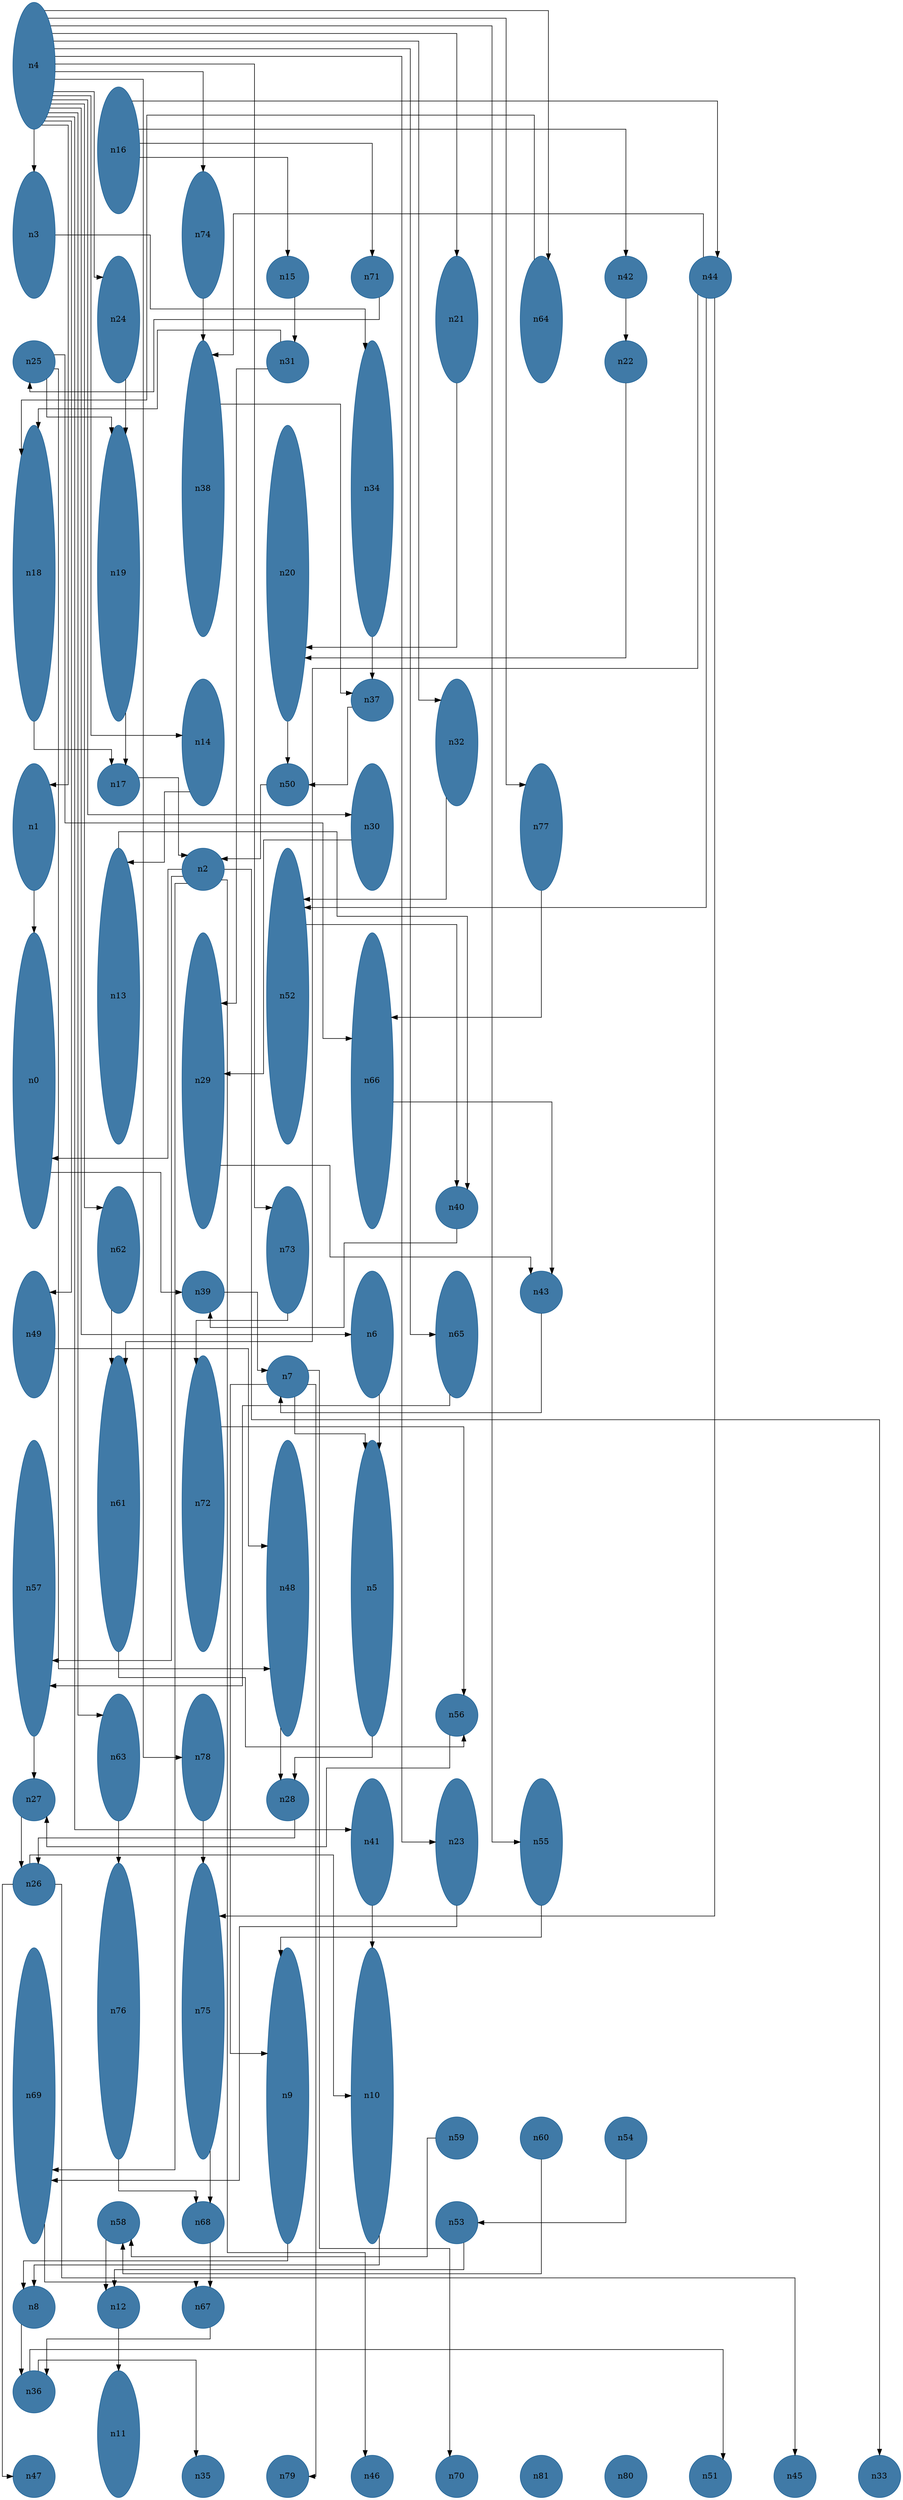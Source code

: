 //do not use DOT to generate pdf use NEATO or FDP
digraph{
layout="neato";
splines="ortho";
n4[shape="ellipse", style="filled", color="#004E8ABF", pos="0,59!", height="3", width="1"];
n4 -> n1;
n4 -> n3;
n4 -> n6;
n4 -> n30;
n4 -> n63;
n4 -> n74;
n4 -> n41;
n4 -> n62;
n4 -> n73;
n4 -> n21;
n4 -> n32;
n4 -> n65;
n4 -> n64;
n4 -> n23;
n4 -> n78;
n4 -> n55;
n4 -> n77;
n4 -> n14;
n4 -> n24;
n4 -> n49;
n16[shape="ellipse", style="filled", color="#004E8ABF", pos="2,57!", height="3", width="1"];
n16 -> n15;
n16 -> n71;
n16 -> n42;
n16 -> n44;
n3[shape="ellipse", style="filled", color="#004E8ABF", pos="0,55!", height="3", width="1"];
n3 -> n34;
n74[shape="ellipse", style="filled", color="#004E8ABF", pos="4,55!", height="3", width="1"];
n74 -> n38;
n24[shape="ellipse", style="filled", color="#004E8ABF", pos="2,53!", height="3", width="1"];
n24 -> n19;
n15[shape="ellipse", style="filled", color="#004E8ABF", pos="6,54!", height="1", width="1"];
n15 -> n31;
n71[shape="ellipse", style="filled", color="#004E8ABF", pos="8,54!", height="1", width="1"];
n71 -> n25;
n21[shape="ellipse", style="filled", color="#004E8ABF", pos="10,53!", height="3", width="1"];
n21 -> n20;
n64[shape="ellipse", style="filled", color="#004E8ABF", pos="12,53!", height="3", width="1"];
n64 -> n18;
n42[shape="ellipse", style="filled", color="#004E8ABF", pos="14,54!", height="1", width="1"];
n42 -> n22;
n44[shape="ellipse", style="filled", color="#004E8ABF", pos="16,54!", height="1", width="1"];
n44 -> n38;
n44 -> n61;
n44 -> n52;
n44 -> n75;
n25[shape="ellipse", style="filled", color="#004E8ABF", pos="0,52!", height="1", width="1"];
n25 -> n48;
n25 -> n19;
n25 -> n66;
n38[shape="ellipse", style="filled", color="#004E8ABF", pos="4,49!", height="7", width="1"];
n38 -> n37;
n31[shape="ellipse", style="filled", color="#004E8ABF", pos="6,52!", height="1", width="1"];
n31 -> n29;
n31 -> n18;
n34[shape="ellipse", style="filled", color="#004E8ABF", pos="8,49!", height="7", width="1"];
n34 -> n37;
n22[shape="ellipse", style="filled", color="#004E8ABF", pos="14,52!", height="1", width="1"];
n22 -> n20;
n18[shape="ellipse", style="filled", color="#004E8ABF", pos="0,47!", height="7", width="1"];
n18 -> n17;
n19[shape="ellipse", style="filled", color="#004E8ABF", pos="2,47!", height="7", width="1"];
n19 -> n17;
n20[shape="ellipse", style="filled", color="#004E8ABF", pos="6,47!", height="7", width="1"];
n20 -> n50;
n14[shape="ellipse", style="filled", color="#004E8ABF", pos="4,43!", height="3", width="1"];
n14 -> n13;
n37[shape="ellipse", style="filled", color="#004E8ABF", pos="8,44!", height="1", width="1"];
n37 -> n50;
n32[shape="ellipse", style="filled", color="#004E8ABF", pos="10,43!", height="3", width="1"];
n32 -> n52;
n1[shape="ellipse", style="filled", color="#004E8ABF", pos="0,41!", height="3", width="1"];
n1 -> n0;
n17[shape="ellipse", style="filled", color="#004E8ABF", pos="2,42!", height="1", width="1"];
n17 -> n2;
n50[shape="ellipse", style="filled", color="#004E8ABF", pos="6,42!", height="1", width="1"];
n50 -> n2;
n30[shape="ellipse", style="filled", color="#004E8ABF", pos="8,41!", height="3", width="1"];
n30 -> n29;
n77[shape="ellipse", style="filled", color="#004E8ABF", pos="12,41!", height="3", width="1"];
n77 -> n66;
n13[shape="ellipse", style="filled", color="#004E8ABF", pos="2,37!", height="7", width="1"];
n13 -> n40;
n2[shape="ellipse", style="filled", color="#004E8ABF", pos="4,40!", height="1", width="1"];
n2 -> n69;
n2 -> n46;
n2 -> n57;
n2 -> n0;
n2 -> n33;
n52[shape="ellipse", style="filled", color="#004E8ABF", pos="6,37!", height="7", width="1"];
n52 -> n40;
n0[shape="ellipse", style="filled", color="#004E8ABF", pos="0,35!", height="7", width="1"];
n0 -> n39;
n29[shape="ellipse", style="filled", color="#004E8ABF", pos="4,35!", height="7", width="1"];
n29 -> n43;
n66[shape="ellipse", style="filled", color="#004E8ABF", pos="8,35!", height="7", width="1"];
n66 -> n43;
n62[shape="ellipse", style="filled", color="#004E8ABF", pos="2,31!", height="3", width="1"];
n62 -> n61;
n73[shape="ellipse", style="filled", color="#004E8ABF", pos="6,31!", height="3", width="1"];
n73 -> n72;
n40[shape="ellipse", style="filled", color="#004E8ABF", pos="10,32!", height="1", width="1"];
n40 -> n39;
n49[shape="ellipse", style="filled", color="#004E8ABF", pos="0,29!", height="3", width="1"];
n49 -> n48;
n39[shape="ellipse", style="filled", color="#004E8ABF", pos="4,30!", height="1", width="1"];
n39 -> n7;
n6[shape="ellipse", style="filled", color="#004E8ABF", pos="8,29!", height="3", width="1"];
n6 -> n5;
n65[shape="ellipse", style="filled", color="#004E8ABF", pos="10,29!", height="3", width="1"];
n65 -> n57;
n43[shape="ellipse", style="filled", color="#004E8ABF", pos="12,30!", height="1", width="1"];
n43 -> n7;
n61[shape="ellipse", style="filled", color="#004E8ABF", pos="2,25!", height="7", width="1"];
n61 -> n56;
n72[shape="ellipse", style="filled", color="#004E8ABF", pos="4,25!", height="7", width="1"];
n72 -> n56;
n7[shape="ellipse", style="filled", color="#004E8ABF", pos="6,28!", height="1", width="1"];
n7 -> n79;
n7 -> n70;
n7 -> n5;
n7 -> n9;
n57[shape="ellipse", style="filled", color="#004E8ABF", pos="0,23!", height="7", width="1"];
n57 -> n27;
n48[shape="ellipse", style="filled", color="#004E8ABF", pos="6,23!", height="7", width="1"];
n48 -> n28;
n5[shape="ellipse", style="filled", color="#004E8ABF", pos="8,23!", height="7", width="1"];
n5 -> n28;
n63[shape="ellipse", style="filled", color="#004E8ABF", pos="2,19!", height="3", width="1"];
n63 -> n76;
n78[shape="ellipse", style="filled", color="#004E8ABF", pos="4,19!", height="3", width="1"];
n78 -> n75;
n56[shape="ellipse", style="filled", color="#004E8ABF", pos="10,20!", height="1", width="1"];
n56 -> n27;
n27[shape="ellipse", style="filled", color="#004E8ABF", pos="0,18!", height="1", width="1"];
n27 -> n26;
n28[shape="ellipse", style="filled", color="#004E8ABF", pos="6,18!", height="1", width="1"];
n28 -> n26;
n41[shape="ellipse", style="filled", color="#004E8ABF", pos="8,17!", height="3", width="1"];
n41 -> n10;
n23[shape="ellipse", style="filled", color="#004E8ABF", pos="10,17!", height="3", width="1"];
n23 -> n69;
n55[shape="ellipse", style="filled", color="#004E8ABF", pos="12,17!", height="3", width="1"];
n55 -> n9;
n26[shape="ellipse", style="filled", color="#004E8ABF", pos="0,16!", height="1", width="1"];
n26 -> n47;
n26 -> n10;
n26 -> n45;
n76[shape="ellipse", style="filled", color="#004E8ABF", pos="2,13!", height="7", width="1"];
n76 -> n68;
n75[shape="ellipse", style="filled", color="#004E8ABF", pos="4,13!", height="7", width="1"];
n75 -> n68;
n69[shape="ellipse", style="filled", color="#004E8ABF", pos="0,11!", height="7", width="1"];
n69 -> n67;
n9[shape="ellipse", style="filled", color="#004E8ABF", pos="6,11!", height="7", width="1"];
n9 -> n8;
n10[shape="ellipse", style="filled", color="#004E8ABF", pos="8,11!", height="7", width="1"];
n10 -> n8;
n59[shape="ellipse", style="filled", color="#004E8ABF", pos="10,10!", height="1", width="1"];
n59 -> n58;
n60[shape="ellipse", style="filled", color="#004E8ABF", pos="12,10!", height="1", width="1"];
n60 -> n58;
n54[shape="ellipse", style="filled", color="#004E8ABF", pos="14,10!", height="1", width="1"];
n54 -> n53;
n58[shape="ellipse", style="filled", color="#004E8ABF", pos="2,8!", height="1", width="1"];
n58 -> n12;
n68[shape="ellipse", style="filled", color="#004E8ABF", pos="4,8!", height="1", width="1"];
n68 -> n67;
n53[shape="ellipse", style="filled", color="#004E8ABF", pos="10,8!", height="1", width="1"];
n53 -> n12;
n8[shape="ellipse", style="filled", color="#004E8ABF", pos="0,6!", height="1", width="1"];
n8 -> n36;
n12[shape="ellipse", style="filled", color="#004E8ABF", pos="2,6!", height="1", width="1"];
n12 -> n11;
n67[shape="ellipse", style="filled", color="#004E8ABF", pos="4,6!", height="1", width="1"];
n67 -> n36;
n36[shape="ellipse", style="filled", color="#004E8ABF", pos="0,4!", height="1", width="1"];
n36 -> n35;
n36 -> n51;
n11[shape="ellipse", style="filled", color="#004E8ABF", pos="2,3!", height="3", width="1"];
n47[shape="ellipse", style="filled", color="#004E8ABF", pos="0,2!", height="1", width="1"];
n35[shape="ellipse", style="filled", color="#004E8ABF", pos="4,2!", height="1", width="1"];
n79[shape="ellipse", style="filled", color="#004E8ABF", pos="6,2!", height="1", width="1"];
n46[shape="ellipse", style="filled", color="#004E8ABF", pos="8,2!", height="1", width="1"];
n70[shape="ellipse", style="filled", color="#004E8ABF", pos="10,2!", height="1", width="1"];
n81[shape="ellipse", style="filled", color="#004E8ABF", pos="12,2!", height="1", width="1"];
n80[shape="ellipse", style="filled", color="#004E8ABF", pos="14,2!", height="1", width="1"];
n51[shape="ellipse", style="filled", color="#004E8ABF", pos="16,2!", height="1", width="1"];
n45[shape="ellipse", style="filled", color="#004E8ABF", pos="18,2!", height="1", width="1"];
n33[shape="ellipse", style="filled", color="#004E8ABF", pos="20,2!", height="1", width="1"];
}